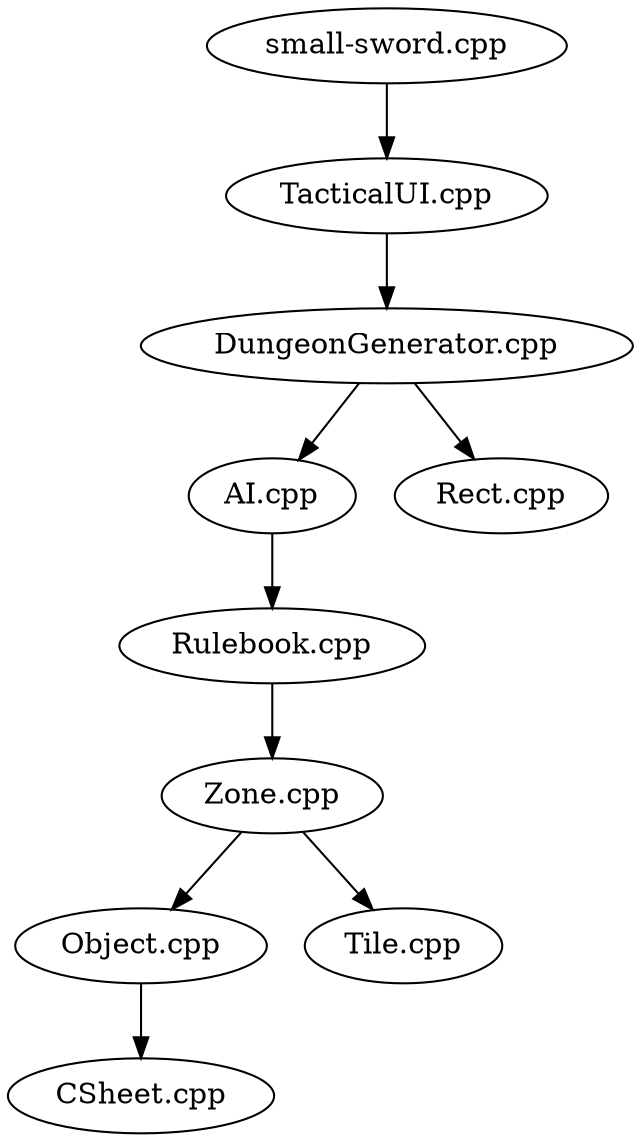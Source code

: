 digraph dependencies {
        smallsword [label="small-sword.cpp"]
        tacticalui [label = "TacticalUI.cpp"]
        dungeongenerator [label="DungeonGenerator.cpp"]
        ai [label="AI.cpp"]
        rulebook [label="Rulebook.cpp"]
        zone [label="Zone.cpp"]
        object [label="Object.cpp"]
        tile [label="Tile.cpp"]
        rect [label="Rect.cpp"]
        csheet [label="CSheet.cpp"]

        smallsword -> tacticalui
        tacticalui -> dungeongenerator
        dungeongenerator -> ai
        dungeongenerator -> rect
        ai -> rulebook
        rulebook -> zone
        zone -> object
        zone -> tile
        object -> csheet

}